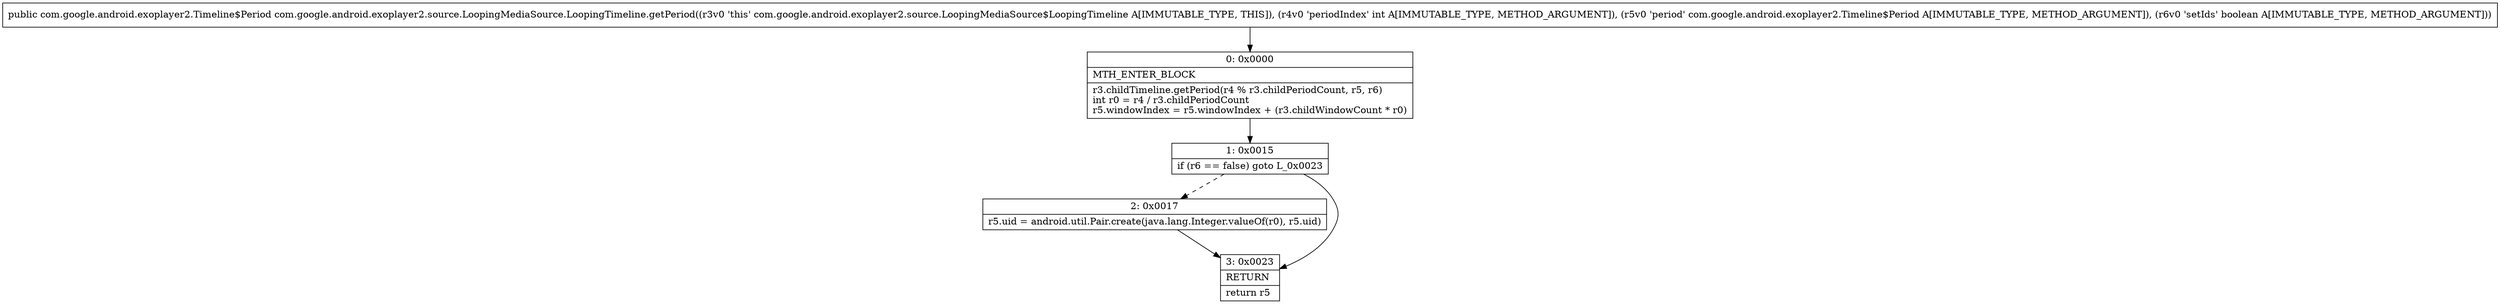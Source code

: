 digraph "CFG forcom.google.android.exoplayer2.source.LoopingMediaSource.LoopingTimeline.getPeriod(ILcom\/google\/android\/exoplayer2\/Timeline$Period;Z)Lcom\/google\/android\/exoplayer2\/Timeline$Period;" {
Node_0 [shape=record,label="{0\:\ 0x0000|MTH_ENTER_BLOCK\l|r3.childTimeline.getPeriod(r4 % r3.childPeriodCount, r5, r6)\lint r0 = r4 \/ r3.childPeriodCount\lr5.windowIndex = r5.windowIndex + (r3.childWindowCount * r0)\l}"];
Node_1 [shape=record,label="{1\:\ 0x0015|if (r6 == false) goto L_0x0023\l}"];
Node_2 [shape=record,label="{2\:\ 0x0017|r5.uid = android.util.Pair.create(java.lang.Integer.valueOf(r0), r5.uid)\l}"];
Node_3 [shape=record,label="{3\:\ 0x0023|RETURN\l|return r5\l}"];
MethodNode[shape=record,label="{public com.google.android.exoplayer2.Timeline$Period com.google.android.exoplayer2.source.LoopingMediaSource.LoopingTimeline.getPeriod((r3v0 'this' com.google.android.exoplayer2.source.LoopingMediaSource$LoopingTimeline A[IMMUTABLE_TYPE, THIS]), (r4v0 'periodIndex' int A[IMMUTABLE_TYPE, METHOD_ARGUMENT]), (r5v0 'period' com.google.android.exoplayer2.Timeline$Period A[IMMUTABLE_TYPE, METHOD_ARGUMENT]), (r6v0 'setIds' boolean A[IMMUTABLE_TYPE, METHOD_ARGUMENT])) }"];
MethodNode -> Node_0;
Node_0 -> Node_1;
Node_1 -> Node_2[style=dashed];
Node_1 -> Node_3;
Node_2 -> Node_3;
}

